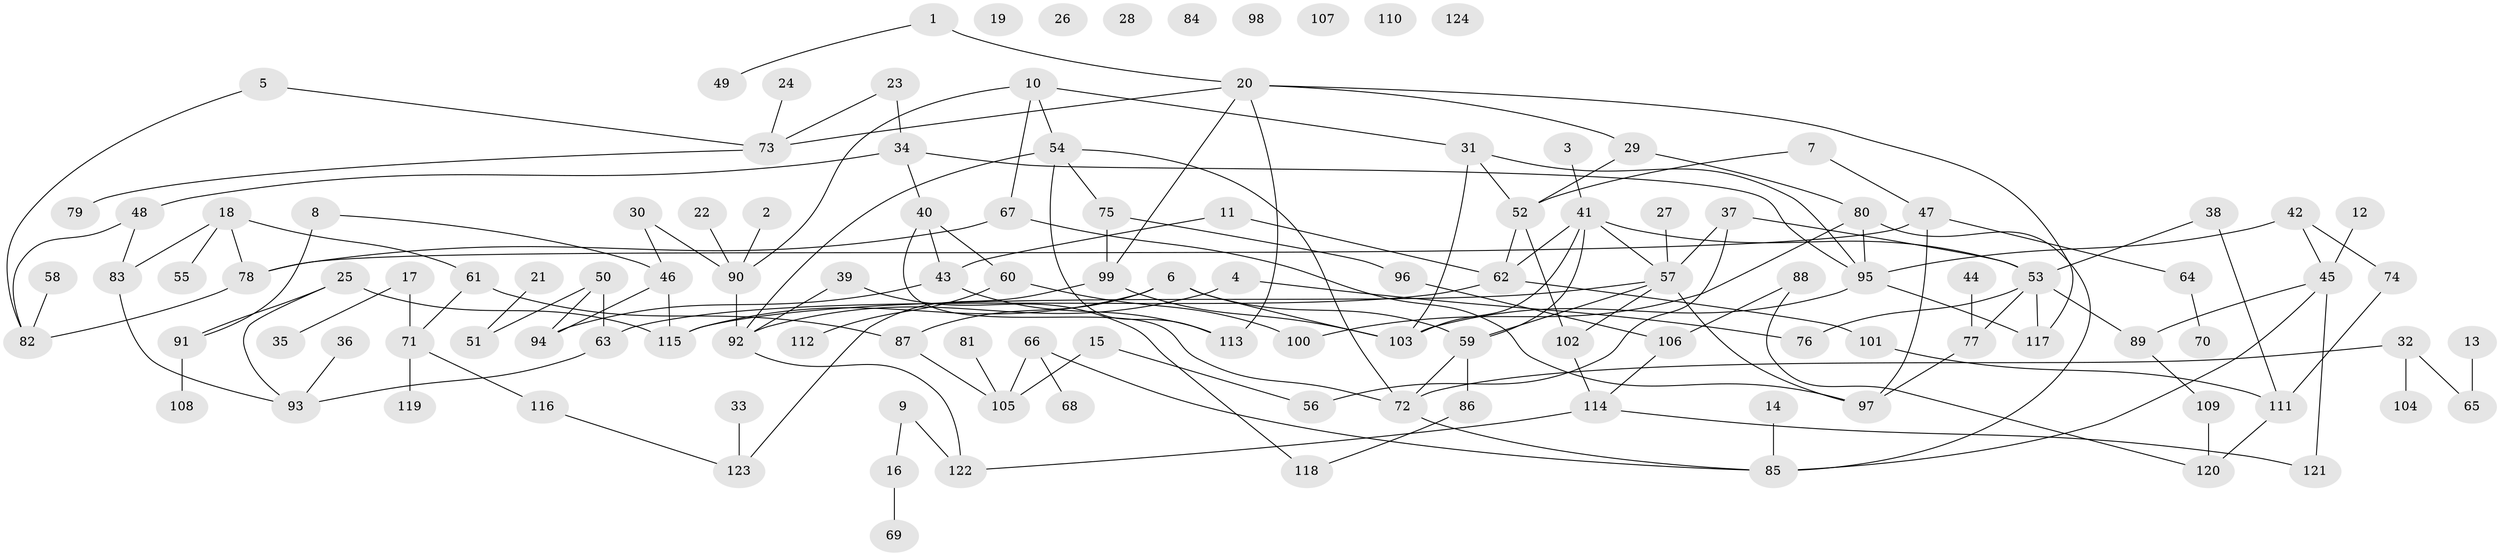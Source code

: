 // Generated by graph-tools (version 1.1) at 2025/00/03/09/25 03:00:42]
// undirected, 124 vertices, 164 edges
graph export_dot {
graph [start="1"]
  node [color=gray90,style=filled];
  1;
  2;
  3;
  4;
  5;
  6;
  7;
  8;
  9;
  10;
  11;
  12;
  13;
  14;
  15;
  16;
  17;
  18;
  19;
  20;
  21;
  22;
  23;
  24;
  25;
  26;
  27;
  28;
  29;
  30;
  31;
  32;
  33;
  34;
  35;
  36;
  37;
  38;
  39;
  40;
  41;
  42;
  43;
  44;
  45;
  46;
  47;
  48;
  49;
  50;
  51;
  52;
  53;
  54;
  55;
  56;
  57;
  58;
  59;
  60;
  61;
  62;
  63;
  64;
  65;
  66;
  67;
  68;
  69;
  70;
  71;
  72;
  73;
  74;
  75;
  76;
  77;
  78;
  79;
  80;
  81;
  82;
  83;
  84;
  85;
  86;
  87;
  88;
  89;
  90;
  91;
  92;
  93;
  94;
  95;
  96;
  97;
  98;
  99;
  100;
  101;
  102;
  103;
  104;
  105;
  106;
  107;
  108;
  109;
  110;
  111;
  112;
  113;
  114;
  115;
  116;
  117;
  118;
  119;
  120;
  121;
  122;
  123;
  124;
  1 -- 20;
  1 -- 49;
  2 -- 90;
  3 -- 41;
  4 -- 76;
  4 -- 92;
  5 -- 73;
  5 -- 82;
  6 -- 59;
  6 -- 87;
  6 -- 103;
  6 -- 115;
  7 -- 47;
  7 -- 52;
  8 -- 46;
  8 -- 91;
  9 -- 16;
  9 -- 122;
  10 -- 31;
  10 -- 54;
  10 -- 67;
  10 -- 90;
  11 -- 43;
  11 -- 62;
  12 -- 45;
  13 -- 65;
  14 -- 85;
  15 -- 56;
  15 -- 105;
  16 -- 69;
  17 -- 35;
  17 -- 71;
  18 -- 55;
  18 -- 61;
  18 -- 78;
  18 -- 83;
  20 -- 29;
  20 -- 73;
  20 -- 99;
  20 -- 113;
  20 -- 117;
  21 -- 51;
  22 -- 90;
  23 -- 34;
  23 -- 73;
  24 -- 73;
  25 -- 91;
  25 -- 93;
  25 -- 115;
  27 -- 57;
  29 -- 52;
  29 -- 80;
  30 -- 46;
  30 -- 90;
  31 -- 52;
  31 -- 95;
  31 -- 103;
  32 -- 65;
  32 -- 72;
  32 -- 104;
  33 -- 123;
  34 -- 40;
  34 -- 48;
  34 -- 95;
  36 -- 93;
  37 -- 53;
  37 -- 56;
  37 -- 57;
  38 -- 53;
  38 -- 111;
  39 -- 92;
  39 -- 118;
  40 -- 43;
  40 -- 60;
  40 -- 72;
  41 -- 53;
  41 -- 57;
  41 -- 59;
  41 -- 62;
  41 -- 103;
  42 -- 45;
  42 -- 74;
  42 -- 95;
  43 -- 94;
  43 -- 113;
  44 -- 77;
  45 -- 85;
  45 -- 89;
  45 -- 121;
  46 -- 94;
  46 -- 115;
  47 -- 64;
  47 -- 78;
  47 -- 97;
  48 -- 82;
  48 -- 83;
  50 -- 51;
  50 -- 63;
  50 -- 94;
  52 -- 62;
  52 -- 102;
  53 -- 76;
  53 -- 77;
  53 -- 89;
  53 -- 117;
  54 -- 72;
  54 -- 75;
  54 -- 92;
  54 -- 113;
  57 -- 59;
  57 -- 97;
  57 -- 102;
  57 -- 115;
  58 -- 82;
  59 -- 72;
  59 -- 86;
  60 -- 100;
  60 -- 112;
  61 -- 71;
  61 -- 87;
  62 -- 63;
  62 -- 101;
  63 -- 93;
  64 -- 70;
  66 -- 68;
  66 -- 85;
  66 -- 105;
  67 -- 78;
  67 -- 97;
  71 -- 116;
  71 -- 119;
  72 -- 85;
  73 -- 79;
  74 -- 111;
  75 -- 96;
  75 -- 99;
  77 -- 97;
  78 -- 82;
  80 -- 85;
  80 -- 95;
  80 -- 100;
  81 -- 105;
  83 -- 93;
  86 -- 118;
  87 -- 105;
  88 -- 106;
  88 -- 120;
  89 -- 109;
  90 -- 92;
  91 -- 108;
  92 -- 122;
  95 -- 103;
  95 -- 117;
  96 -- 106;
  99 -- 103;
  99 -- 123;
  101 -- 111;
  102 -- 114;
  106 -- 114;
  109 -- 120;
  111 -- 120;
  114 -- 121;
  114 -- 122;
  116 -- 123;
}
